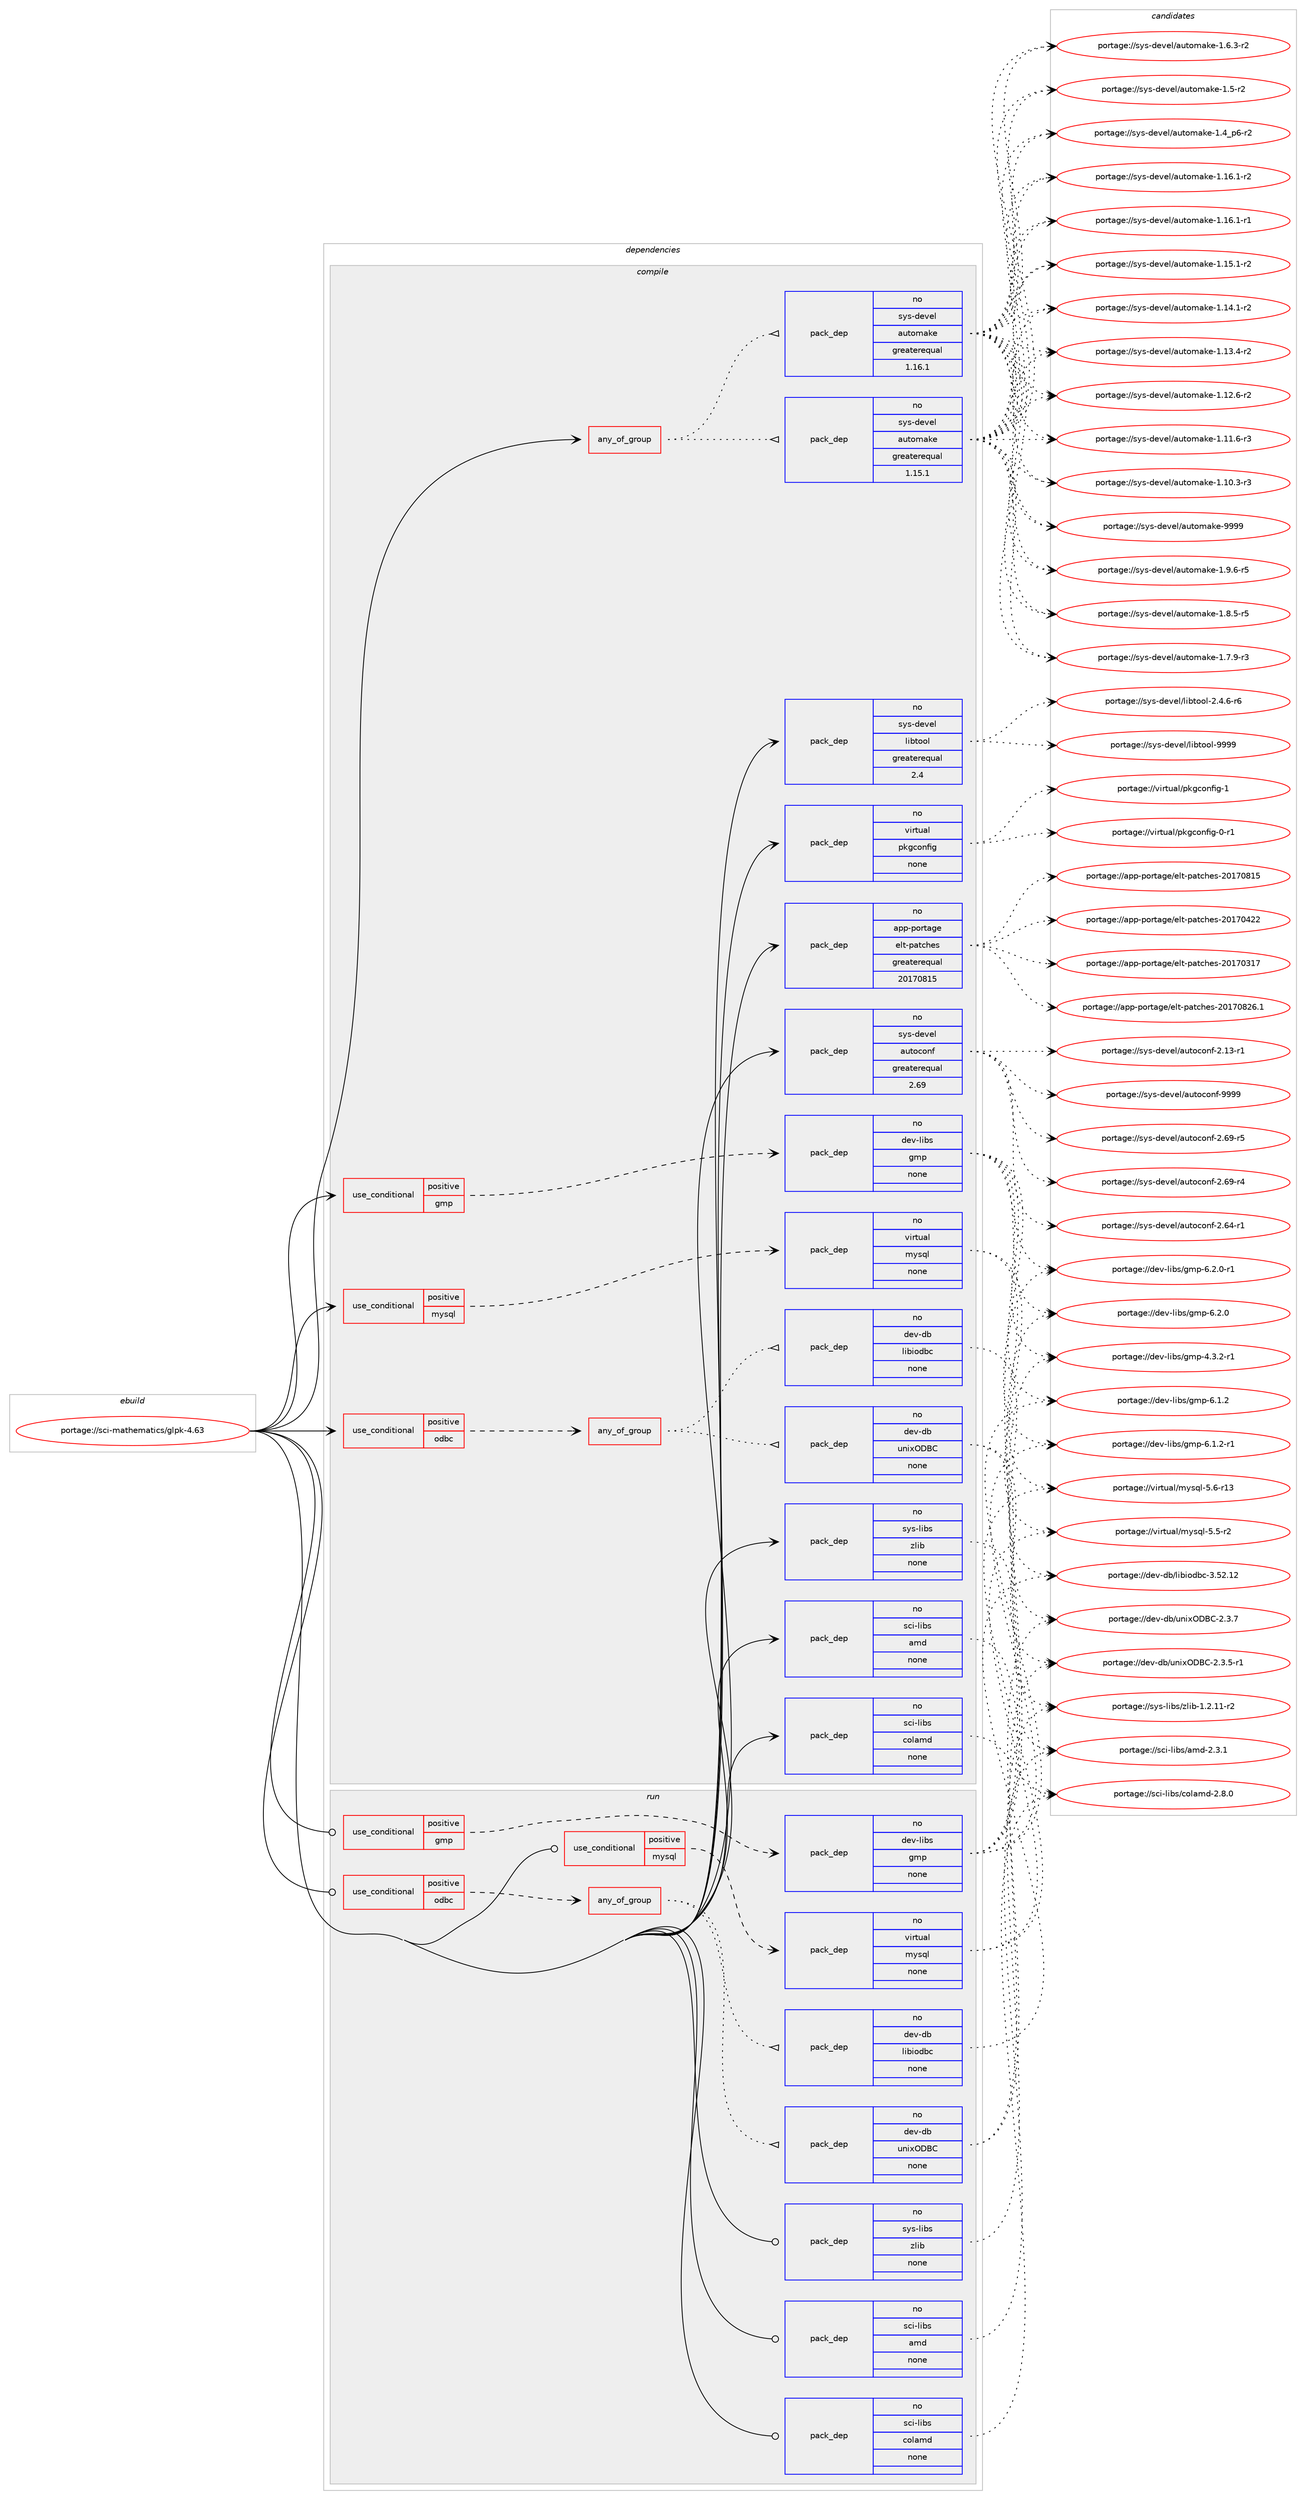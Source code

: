 digraph prolog {

# *************
# Graph options
# *************

newrank=true;
concentrate=true;
compound=true;
graph [rankdir=LR,fontname=Helvetica,fontsize=10,ranksep=1.5];#, ranksep=2.5, nodesep=0.2];
edge  [arrowhead=vee];
node  [fontname=Helvetica,fontsize=10];

# **********
# The ebuild
# **********

subgraph cluster_leftcol {
color=gray;
rank=same;
label=<<i>ebuild</i>>;
id [label="portage://sci-mathematics/glpk-4.63", color=red, width=4, href="../sci-mathematics/glpk-4.63.svg"];
}

# ****************
# The dependencies
# ****************

subgraph cluster_midcol {
color=gray;
label=<<i>dependencies</i>>;
subgraph cluster_compile {
fillcolor="#eeeeee";
style=filled;
label=<<i>compile</i>>;
subgraph any1372 {
dependency85375 [label=<<TABLE BORDER="0" CELLBORDER="1" CELLSPACING="0" CELLPADDING="4"><TR><TD CELLPADDING="10">any_of_group</TD></TR></TABLE>>, shape=none, color=red];subgraph pack66988 {
dependency85376 [label=<<TABLE BORDER="0" CELLBORDER="1" CELLSPACING="0" CELLPADDING="4" WIDTH="220"><TR><TD ROWSPAN="6" CELLPADDING="30">pack_dep</TD></TR><TR><TD WIDTH="110">no</TD></TR><TR><TD>sys-devel</TD></TR><TR><TD>automake</TD></TR><TR><TD>greaterequal</TD></TR><TR><TD>1.16.1</TD></TR></TABLE>>, shape=none, color=blue];
}
dependency85375:e -> dependency85376:w [weight=20,style="dotted",arrowhead="oinv"];
subgraph pack66989 {
dependency85377 [label=<<TABLE BORDER="0" CELLBORDER="1" CELLSPACING="0" CELLPADDING="4" WIDTH="220"><TR><TD ROWSPAN="6" CELLPADDING="30">pack_dep</TD></TR><TR><TD WIDTH="110">no</TD></TR><TR><TD>sys-devel</TD></TR><TR><TD>automake</TD></TR><TR><TD>greaterequal</TD></TR><TR><TD>1.15.1</TD></TR></TABLE>>, shape=none, color=blue];
}
dependency85375:e -> dependency85377:w [weight=20,style="dotted",arrowhead="oinv"];
}
id:e -> dependency85375:w [weight=20,style="solid",arrowhead="vee"];
subgraph cond16931 {
dependency85378 [label=<<TABLE BORDER="0" CELLBORDER="1" CELLSPACING="0" CELLPADDING="4"><TR><TD ROWSPAN="3" CELLPADDING="10">use_conditional</TD></TR><TR><TD>positive</TD></TR><TR><TD>gmp</TD></TR></TABLE>>, shape=none, color=red];
subgraph pack66990 {
dependency85379 [label=<<TABLE BORDER="0" CELLBORDER="1" CELLSPACING="0" CELLPADDING="4" WIDTH="220"><TR><TD ROWSPAN="6" CELLPADDING="30">pack_dep</TD></TR><TR><TD WIDTH="110">no</TD></TR><TR><TD>dev-libs</TD></TR><TR><TD>gmp</TD></TR><TR><TD>none</TD></TR><TR><TD></TD></TR></TABLE>>, shape=none, color=blue];
}
dependency85378:e -> dependency85379:w [weight=20,style="dashed",arrowhead="vee"];
}
id:e -> dependency85378:w [weight=20,style="solid",arrowhead="vee"];
subgraph cond16932 {
dependency85380 [label=<<TABLE BORDER="0" CELLBORDER="1" CELLSPACING="0" CELLPADDING="4"><TR><TD ROWSPAN="3" CELLPADDING="10">use_conditional</TD></TR><TR><TD>positive</TD></TR><TR><TD>mysql</TD></TR></TABLE>>, shape=none, color=red];
subgraph pack66991 {
dependency85381 [label=<<TABLE BORDER="0" CELLBORDER="1" CELLSPACING="0" CELLPADDING="4" WIDTH="220"><TR><TD ROWSPAN="6" CELLPADDING="30">pack_dep</TD></TR><TR><TD WIDTH="110">no</TD></TR><TR><TD>virtual</TD></TR><TR><TD>mysql</TD></TR><TR><TD>none</TD></TR><TR><TD></TD></TR></TABLE>>, shape=none, color=blue];
}
dependency85380:e -> dependency85381:w [weight=20,style="dashed",arrowhead="vee"];
}
id:e -> dependency85380:w [weight=20,style="solid",arrowhead="vee"];
subgraph cond16933 {
dependency85382 [label=<<TABLE BORDER="0" CELLBORDER="1" CELLSPACING="0" CELLPADDING="4"><TR><TD ROWSPAN="3" CELLPADDING="10">use_conditional</TD></TR><TR><TD>positive</TD></TR><TR><TD>odbc</TD></TR></TABLE>>, shape=none, color=red];
subgraph any1373 {
dependency85383 [label=<<TABLE BORDER="0" CELLBORDER="1" CELLSPACING="0" CELLPADDING="4"><TR><TD CELLPADDING="10">any_of_group</TD></TR></TABLE>>, shape=none, color=red];subgraph pack66992 {
dependency85384 [label=<<TABLE BORDER="0" CELLBORDER="1" CELLSPACING="0" CELLPADDING="4" WIDTH="220"><TR><TD ROWSPAN="6" CELLPADDING="30">pack_dep</TD></TR><TR><TD WIDTH="110">no</TD></TR><TR><TD>dev-db</TD></TR><TR><TD>libiodbc</TD></TR><TR><TD>none</TD></TR><TR><TD></TD></TR></TABLE>>, shape=none, color=blue];
}
dependency85383:e -> dependency85384:w [weight=20,style="dotted",arrowhead="oinv"];
subgraph pack66993 {
dependency85385 [label=<<TABLE BORDER="0" CELLBORDER="1" CELLSPACING="0" CELLPADDING="4" WIDTH="220"><TR><TD ROWSPAN="6" CELLPADDING="30">pack_dep</TD></TR><TR><TD WIDTH="110">no</TD></TR><TR><TD>dev-db</TD></TR><TR><TD>unixODBC</TD></TR><TR><TD>none</TD></TR><TR><TD></TD></TR></TABLE>>, shape=none, color=blue];
}
dependency85383:e -> dependency85385:w [weight=20,style="dotted",arrowhead="oinv"];
}
dependency85382:e -> dependency85383:w [weight=20,style="dashed",arrowhead="vee"];
}
id:e -> dependency85382:w [weight=20,style="solid",arrowhead="vee"];
subgraph pack66994 {
dependency85386 [label=<<TABLE BORDER="0" CELLBORDER="1" CELLSPACING="0" CELLPADDING="4" WIDTH="220"><TR><TD ROWSPAN="6" CELLPADDING="30">pack_dep</TD></TR><TR><TD WIDTH="110">no</TD></TR><TR><TD>app-portage</TD></TR><TR><TD>elt-patches</TD></TR><TR><TD>greaterequal</TD></TR><TR><TD>20170815</TD></TR></TABLE>>, shape=none, color=blue];
}
id:e -> dependency85386:w [weight=20,style="solid",arrowhead="vee"];
subgraph pack66995 {
dependency85387 [label=<<TABLE BORDER="0" CELLBORDER="1" CELLSPACING="0" CELLPADDING="4" WIDTH="220"><TR><TD ROWSPAN="6" CELLPADDING="30">pack_dep</TD></TR><TR><TD WIDTH="110">no</TD></TR><TR><TD>sci-libs</TD></TR><TR><TD>amd</TD></TR><TR><TD>none</TD></TR><TR><TD></TD></TR></TABLE>>, shape=none, color=blue];
}
id:e -> dependency85387:w [weight=20,style="solid",arrowhead="vee"];
subgraph pack66996 {
dependency85388 [label=<<TABLE BORDER="0" CELLBORDER="1" CELLSPACING="0" CELLPADDING="4" WIDTH="220"><TR><TD ROWSPAN="6" CELLPADDING="30">pack_dep</TD></TR><TR><TD WIDTH="110">no</TD></TR><TR><TD>sci-libs</TD></TR><TR><TD>colamd</TD></TR><TR><TD>none</TD></TR><TR><TD></TD></TR></TABLE>>, shape=none, color=blue];
}
id:e -> dependency85388:w [weight=20,style="solid",arrowhead="vee"];
subgraph pack66997 {
dependency85389 [label=<<TABLE BORDER="0" CELLBORDER="1" CELLSPACING="0" CELLPADDING="4" WIDTH="220"><TR><TD ROWSPAN="6" CELLPADDING="30">pack_dep</TD></TR><TR><TD WIDTH="110">no</TD></TR><TR><TD>sys-devel</TD></TR><TR><TD>autoconf</TD></TR><TR><TD>greaterequal</TD></TR><TR><TD>2.69</TD></TR></TABLE>>, shape=none, color=blue];
}
id:e -> dependency85389:w [weight=20,style="solid",arrowhead="vee"];
subgraph pack66998 {
dependency85390 [label=<<TABLE BORDER="0" CELLBORDER="1" CELLSPACING="0" CELLPADDING="4" WIDTH="220"><TR><TD ROWSPAN="6" CELLPADDING="30">pack_dep</TD></TR><TR><TD WIDTH="110">no</TD></TR><TR><TD>sys-devel</TD></TR><TR><TD>libtool</TD></TR><TR><TD>greaterequal</TD></TR><TR><TD>2.4</TD></TR></TABLE>>, shape=none, color=blue];
}
id:e -> dependency85390:w [weight=20,style="solid",arrowhead="vee"];
subgraph pack66999 {
dependency85391 [label=<<TABLE BORDER="0" CELLBORDER="1" CELLSPACING="0" CELLPADDING="4" WIDTH="220"><TR><TD ROWSPAN="6" CELLPADDING="30">pack_dep</TD></TR><TR><TD WIDTH="110">no</TD></TR><TR><TD>sys-libs</TD></TR><TR><TD>zlib</TD></TR><TR><TD>none</TD></TR><TR><TD></TD></TR></TABLE>>, shape=none, color=blue];
}
id:e -> dependency85391:w [weight=20,style="solid",arrowhead="vee"];
subgraph pack67000 {
dependency85392 [label=<<TABLE BORDER="0" CELLBORDER="1" CELLSPACING="0" CELLPADDING="4" WIDTH="220"><TR><TD ROWSPAN="6" CELLPADDING="30">pack_dep</TD></TR><TR><TD WIDTH="110">no</TD></TR><TR><TD>virtual</TD></TR><TR><TD>pkgconfig</TD></TR><TR><TD>none</TD></TR><TR><TD></TD></TR></TABLE>>, shape=none, color=blue];
}
id:e -> dependency85392:w [weight=20,style="solid",arrowhead="vee"];
}
subgraph cluster_compileandrun {
fillcolor="#eeeeee";
style=filled;
label=<<i>compile and run</i>>;
}
subgraph cluster_run {
fillcolor="#eeeeee";
style=filled;
label=<<i>run</i>>;
subgraph cond16934 {
dependency85393 [label=<<TABLE BORDER="0" CELLBORDER="1" CELLSPACING="0" CELLPADDING="4"><TR><TD ROWSPAN="3" CELLPADDING="10">use_conditional</TD></TR><TR><TD>positive</TD></TR><TR><TD>gmp</TD></TR></TABLE>>, shape=none, color=red];
subgraph pack67001 {
dependency85394 [label=<<TABLE BORDER="0" CELLBORDER="1" CELLSPACING="0" CELLPADDING="4" WIDTH="220"><TR><TD ROWSPAN="6" CELLPADDING="30">pack_dep</TD></TR><TR><TD WIDTH="110">no</TD></TR><TR><TD>dev-libs</TD></TR><TR><TD>gmp</TD></TR><TR><TD>none</TD></TR><TR><TD></TD></TR></TABLE>>, shape=none, color=blue];
}
dependency85393:e -> dependency85394:w [weight=20,style="dashed",arrowhead="vee"];
}
id:e -> dependency85393:w [weight=20,style="solid",arrowhead="odot"];
subgraph cond16935 {
dependency85395 [label=<<TABLE BORDER="0" CELLBORDER="1" CELLSPACING="0" CELLPADDING="4"><TR><TD ROWSPAN="3" CELLPADDING="10">use_conditional</TD></TR><TR><TD>positive</TD></TR><TR><TD>mysql</TD></TR></TABLE>>, shape=none, color=red];
subgraph pack67002 {
dependency85396 [label=<<TABLE BORDER="0" CELLBORDER="1" CELLSPACING="0" CELLPADDING="4" WIDTH="220"><TR><TD ROWSPAN="6" CELLPADDING="30">pack_dep</TD></TR><TR><TD WIDTH="110">no</TD></TR><TR><TD>virtual</TD></TR><TR><TD>mysql</TD></TR><TR><TD>none</TD></TR><TR><TD></TD></TR></TABLE>>, shape=none, color=blue];
}
dependency85395:e -> dependency85396:w [weight=20,style="dashed",arrowhead="vee"];
}
id:e -> dependency85395:w [weight=20,style="solid",arrowhead="odot"];
subgraph cond16936 {
dependency85397 [label=<<TABLE BORDER="0" CELLBORDER="1" CELLSPACING="0" CELLPADDING="4"><TR><TD ROWSPAN="3" CELLPADDING="10">use_conditional</TD></TR><TR><TD>positive</TD></TR><TR><TD>odbc</TD></TR></TABLE>>, shape=none, color=red];
subgraph any1374 {
dependency85398 [label=<<TABLE BORDER="0" CELLBORDER="1" CELLSPACING="0" CELLPADDING="4"><TR><TD CELLPADDING="10">any_of_group</TD></TR></TABLE>>, shape=none, color=red];subgraph pack67003 {
dependency85399 [label=<<TABLE BORDER="0" CELLBORDER="1" CELLSPACING="0" CELLPADDING="4" WIDTH="220"><TR><TD ROWSPAN="6" CELLPADDING="30">pack_dep</TD></TR><TR><TD WIDTH="110">no</TD></TR><TR><TD>dev-db</TD></TR><TR><TD>libiodbc</TD></TR><TR><TD>none</TD></TR><TR><TD></TD></TR></TABLE>>, shape=none, color=blue];
}
dependency85398:e -> dependency85399:w [weight=20,style="dotted",arrowhead="oinv"];
subgraph pack67004 {
dependency85400 [label=<<TABLE BORDER="0" CELLBORDER="1" CELLSPACING="0" CELLPADDING="4" WIDTH="220"><TR><TD ROWSPAN="6" CELLPADDING="30">pack_dep</TD></TR><TR><TD WIDTH="110">no</TD></TR><TR><TD>dev-db</TD></TR><TR><TD>unixODBC</TD></TR><TR><TD>none</TD></TR><TR><TD></TD></TR></TABLE>>, shape=none, color=blue];
}
dependency85398:e -> dependency85400:w [weight=20,style="dotted",arrowhead="oinv"];
}
dependency85397:e -> dependency85398:w [weight=20,style="dashed",arrowhead="vee"];
}
id:e -> dependency85397:w [weight=20,style="solid",arrowhead="odot"];
subgraph pack67005 {
dependency85401 [label=<<TABLE BORDER="0" CELLBORDER="1" CELLSPACING="0" CELLPADDING="4" WIDTH="220"><TR><TD ROWSPAN="6" CELLPADDING="30">pack_dep</TD></TR><TR><TD WIDTH="110">no</TD></TR><TR><TD>sci-libs</TD></TR><TR><TD>amd</TD></TR><TR><TD>none</TD></TR><TR><TD></TD></TR></TABLE>>, shape=none, color=blue];
}
id:e -> dependency85401:w [weight=20,style="solid",arrowhead="odot"];
subgraph pack67006 {
dependency85402 [label=<<TABLE BORDER="0" CELLBORDER="1" CELLSPACING="0" CELLPADDING="4" WIDTH="220"><TR><TD ROWSPAN="6" CELLPADDING="30">pack_dep</TD></TR><TR><TD WIDTH="110">no</TD></TR><TR><TD>sci-libs</TD></TR><TR><TD>colamd</TD></TR><TR><TD>none</TD></TR><TR><TD></TD></TR></TABLE>>, shape=none, color=blue];
}
id:e -> dependency85402:w [weight=20,style="solid",arrowhead="odot"];
subgraph pack67007 {
dependency85403 [label=<<TABLE BORDER="0" CELLBORDER="1" CELLSPACING="0" CELLPADDING="4" WIDTH="220"><TR><TD ROWSPAN="6" CELLPADDING="30">pack_dep</TD></TR><TR><TD WIDTH="110">no</TD></TR><TR><TD>sys-libs</TD></TR><TR><TD>zlib</TD></TR><TR><TD>none</TD></TR><TR><TD></TD></TR></TABLE>>, shape=none, color=blue];
}
id:e -> dependency85403:w [weight=20,style="solid",arrowhead="odot"];
}
}

# **************
# The candidates
# **************

subgraph cluster_choices {
rank=same;
color=gray;
label=<<i>candidates</i>>;

subgraph choice66988 {
color=black;
nodesep=1;
choice115121115451001011181011084797117116111109971071014557575757 [label="portage://sys-devel/automake-9999", color=red, width=4,href="../sys-devel/automake-9999.svg"];
choice115121115451001011181011084797117116111109971071014549465746544511453 [label="portage://sys-devel/automake-1.9.6-r5", color=red, width=4,href="../sys-devel/automake-1.9.6-r5.svg"];
choice115121115451001011181011084797117116111109971071014549465646534511453 [label="portage://sys-devel/automake-1.8.5-r5", color=red, width=4,href="../sys-devel/automake-1.8.5-r5.svg"];
choice115121115451001011181011084797117116111109971071014549465546574511451 [label="portage://sys-devel/automake-1.7.9-r3", color=red, width=4,href="../sys-devel/automake-1.7.9-r3.svg"];
choice115121115451001011181011084797117116111109971071014549465446514511450 [label="portage://sys-devel/automake-1.6.3-r2", color=red, width=4,href="../sys-devel/automake-1.6.3-r2.svg"];
choice11512111545100101118101108479711711611110997107101454946534511450 [label="portage://sys-devel/automake-1.5-r2", color=red, width=4,href="../sys-devel/automake-1.5-r2.svg"];
choice115121115451001011181011084797117116111109971071014549465295112544511450 [label="portage://sys-devel/automake-1.4_p6-r2", color=red, width=4,href="../sys-devel/automake-1.4_p6-r2.svg"];
choice11512111545100101118101108479711711611110997107101454946495446494511450 [label="portage://sys-devel/automake-1.16.1-r2", color=red, width=4,href="../sys-devel/automake-1.16.1-r2.svg"];
choice11512111545100101118101108479711711611110997107101454946495446494511449 [label="portage://sys-devel/automake-1.16.1-r1", color=red, width=4,href="../sys-devel/automake-1.16.1-r1.svg"];
choice11512111545100101118101108479711711611110997107101454946495346494511450 [label="portage://sys-devel/automake-1.15.1-r2", color=red, width=4,href="../sys-devel/automake-1.15.1-r2.svg"];
choice11512111545100101118101108479711711611110997107101454946495246494511450 [label="portage://sys-devel/automake-1.14.1-r2", color=red, width=4,href="../sys-devel/automake-1.14.1-r2.svg"];
choice11512111545100101118101108479711711611110997107101454946495146524511450 [label="portage://sys-devel/automake-1.13.4-r2", color=red, width=4,href="../sys-devel/automake-1.13.4-r2.svg"];
choice11512111545100101118101108479711711611110997107101454946495046544511450 [label="portage://sys-devel/automake-1.12.6-r2", color=red, width=4,href="../sys-devel/automake-1.12.6-r2.svg"];
choice11512111545100101118101108479711711611110997107101454946494946544511451 [label="portage://sys-devel/automake-1.11.6-r3", color=red, width=4,href="../sys-devel/automake-1.11.6-r3.svg"];
choice11512111545100101118101108479711711611110997107101454946494846514511451 [label="portage://sys-devel/automake-1.10.3-r3", color=red, width=4,href="../sys-devel/automake-1.10.3-r3.svg"];
dependency85376:e -> choice115121115451001011181011084797117116111109971071014557575757:w [style=dotted,weight="100"];
dependency85376:e -> choice115121115451001011181011084797117116111109971071014549465746544511453:w [style=dotted,weight="100"];
dependency85376:e -> choice115121115451001011181011084797117116111109971071014549465646534511453:w [style=dotted,weight="100"];
dependency85376:e -> choice115121115451001011181011084797117116111109971071014549465546574511451:w [style=dotted,weight="100"];
dependency85376:e -> choice115121115451001011181011084797117116111109971071014549465446514511450:w [style=dotted,weight="100"];
dependency85376:e -> choice11512111545100101118101108479711711611110997107101454946534511450:w [style=dotted,weight="100"];
dependency85376:e -> choice115121115451001011181011084797117116111109971071014549465295112544511450:w [style=dotted,weight="100"];
dependency85376:e -> choice11512111545100101118101108479711711611110997107101454946495446494511450:w [style=dotted,weight="100"];
dependency85376:e -> choice11512111545100101118101108479711711611110997107101454946495446494511449:w [style=dotted,weight="100"];
dependency85376:e -> choice11512111545100101118101108479711711611110997107101454946495346494511450:w [style=dotted,weight="100"];
dependency85376:e -> choice11512111545100101118101108479711711611110997107101454946495246494511450:w [style=dotted,weight="100"];
dependency85376:e -> choice11512111545100101118101108479711711611110997107101454946495146524511450:w [style=dotted,weight="100"];
dependency85376:e -> choice11512111545100101118101108479711711611110997107101454946495046544511450:w [style=dotted,weight="100"];
dependency85376:e -> choice11512111545100101118101108479711711611110997107101454946494946544511451:w [style=dotted,weight="100"];
dependency85376:e -> choice11512111545100101118101108479711711611110997107101454946494846514511451:w [style=dotted,weight="100"];
}
subgraph choice66989 {
color=black;
nodesep=1;
choice115121115451001011181011084797117116111109971071014557575757 [label="portage://sys-devel/automake-9999", color=red, width=4,href="../sys-devel/automake-9999.svg"];
choice115121115451001011181011084797117116111109971071014549465746544511453 [label="portage://sys-devel/automake-1.9.6-r5", color=red, width=4,href="../sys-devel/automake-1.9.6-r5.svg"];
choice115121115451001011181011084797117116111109971071014549465646534511453 [label="portage://sys-devel/automake-1.8.5-r5", color=red, width=4,href="../sys-devel/automake-1.8.5-r5.svg"];
choice115121115451001011181011084797117116111109971071014549465546574511451 [label="portage://sys-devel/automake-1.7.9-r3", color=red, width=4,href="../sys-devel/automake-1.7.9-r3.svg"];
choice115121115451001011181011084797117116111109971071014549465446514511450 [label="portage://sys-devel/automake-1.6.3-r2", color=red, width=4,href="../sys-devel/automake-1.6.3-r2.svg"];
choice11512111545100101118101108479711711611110997107101454946534511450 [label="portage://sys-devel/automake-1.5-r2", color=red, width=4,href="../sys-devel/automake-1.5-r2.svg"];
choice115121115451001011181011084797117116111109971071014549465295112544511450 [label="portage://sys-devel/automake-1.4_p6-r2", color=red, width=4,href="../sys-devel/automake-1.4_p6-r2.svg"];
choice11512111545100101118101108479711711611110997107101454946495446494511450 [label="portage://sys-devel/automake-1.16.1-r2", color=red, width=4,href="../sys-devel/automake-1.16.1-r2.svg"];
choice11512111545100101118101108479711711611110997107101454946495446494511449 [label="portage://sys-devel/automake-1.16.1-r1", color=red, width=4,href="../sys-devel/automake-1.16.1-r1.svg"];
choice11512111545100101118101108479711711611110997107101454946495346494511450 [label="portage://sys-devel/automake-1.15.1-r2", color=red, width=4,href="../sys-devel/automake-1.15.1-r2.svg"];
choice11512111545100101118101108479711711611110997107101454946495246494511450 [label="portage://sys-devel/automake-1.14.1-r2", color=red, width=4,href="../sys-devel/automake-1.14.1-r2.svg"];
choice11512111545100101118101108479711711611110997107101454946495146524511450 [label="portage://sys-devel/automake-1.13.4-r2", color=red, width=4,href="../sys-devel/automake-1.13.4-r2.svg"];
choice11512111545100101118101108479711711611110997107101454946495046544511450 [label="portage://sys-devel/automake-1.12.6-r2", color=red, width=4,href="../sys-devel/automake-1.12.6-r2.svg"];
choice11512111545100101118101108479711711611110997107101454946494946544511451 [label="portage://sys-devel/automake-1.11.6-r3", color=red, width=4,href="../sys-devel/automake-1.11.6-r3.svg"];
choice11512111545100101118101108479711711611110997107101454946494846514511451 [label="portage://sys-devel/automake-1.10.3-r3", color=red, width=4,href="../sys-devel/automake-1.10.3-r3.svg"];
dependency85377:e -> choice115121115451001011181011084797117116111109971071014557575757:w [style=dotted,weight="100"];
dependency85377:e -> choice115121115451001011181011084797117116111109971071014549465746544511453:w [style=dotted,weight="100"];
dependency85377:e -> choice115121115451001011181011084797117116111109971071014549465646534511453:w [style=dotted,weight="100"];
dependency85377:e -> choice115121115451001011181011084797117116111109971071014549465546574511451:w [style=dotted,weight="100"];
dependency85377:e -> choice115121115451001011181011084797117116111109971071014549465446514511450:w [style=dotted,weight="100"];
dependency85377:e -> choice11512111545100101118101108479711711611110997107101454946534511450:w [style=dotted,weight="100"];
dependency85377:e -> choice115121115451001011181011084797117116111109971071014549465295112544511450:w [style=dotted,weight="100"];
dependency85377:e -> choice11512111545100101118101108479711711611110997107101454946495446494511450:w [style=dotted,weight="100"];
dependency85377:e -> choice11512111545100101118101108479711711611110997107101454946495446494511449:w [style=dotted,weight="100"];
dependency85377:e -> choice11512111545100101118101108479711711611110997107101454946495346494511450:w [style=dotted,weight="100"];
dependency85377:e -> choice11512111545100101118101108479711711611110997107101454946495246494511450:w [style=dotted,weight="100"];
dependency85377:e -> choice11512111545100101118101108479711711611110997107101454946495146524511450:w [style=dotted,weight="100"];
dependency85377:e -> choice11512111545100101118101108479711711611110997107101454946495046544511450:w [style=dotted,weight="100"];
dependency85377:e -> choice11512111545100101118101108479711711611110997107101454946494946544511451:w [style=dotted,weight="100"];
dependency85377:e -> choice11512111545100101118101108479711711611110997107101454946494846514511451:w [style=dotted,weight="100"];
}
subgraph choice66990 {
color=black;
nodesep=1;
choice1001011184510810598115471031091124554465046484511449 [label="portage://dev-libs/gmp-6.2.0-r1", color=red, width=4,href="../dev-libs/gmp-6.2.0-r1.svg"];
choice100101118451081059811547103109112455446504648 [label="portage://dev-libs/gmp-6.2.0", color=red, width=4,href="../dev-libs/gmp-6.2.0.svg"];
choice1001011184510810598115471031091124554464946504511449 [label="portage://dev-libs/gmp-6.1.2-r1", color=red, width=4,href="../dev-libs/gmp-6.1.2-r1.svg"];
choice100101118451081059811547103109112455446494650 [label="portage://dev-libs/gmp-6.1.2", color=red, width=4,href="../dev-libs/gmp-6.1.2.svg"];
choice1001011184510810598115471031091124552465146504511449 [label="portage://dev-libs/gmp-4.3.2-r1", color=red, width=4,href="../dev-libs/gmp-4.3.2-r1.svg"];
dependency85379:e -> choice1001011184510810598115471031091124554465046484511449:w [style=dotted,weight="100"];
dependency85379:e -> choice100101118451081059811547103109112455446504648:w [style=dotted,weight="100"];
dependency85379:e -> choice1001011184510810598115471031091124554464946504511449:w [style=dotted,weight="100"];
dependency85379:e -> choice100101118451081059811547103109112455446494650:w [style=dotted,weight="100"];
dependency85379:e -> choice1001011184510810598115471031091124552465146504511449:w [style=dotted,weight="100"];
}
subgraph choice66991 {
color=black;
nodesep=1;
choice118105114116117971084710912111511310845534654451144951 [label="portage://virtual/mysql-5.6-r13", color=red, width=4,href="../virtual/mysql-5.6-r13.svg"];
choice1181051141161179710847109121115113108455346534511450 [label="portage://virtual/mysql-5.5-r2", color=red, width=4,href="../virtual/mysql-5.5-r2.svg"];
dependency85381:e -> choice118105114116117971084710912111511310845534654451144951:w [style=dotted,weight="100"];
dependency85381:e -> choice1181051141161179710847109121115113108455346534511450:w [style=dotted,weight="100"];
}
subgraph choice66992 {
color=black;
nodesep=1;
choice1001011184510098471081059810511110098994551465350464950 [label="portage://dev-db/libiodbc-3.52.12", color=red, width=4,href="../dev-db/libiodbc-3.52.12.svg"];
dependency85384:e -> choice1001011184510098471081059810511110098994551465350464950:w [style=dotted,weight="100"];
}
subgraph choice66993 {
color=black;
nodesep=1;
choice10010111845100984711711010512079686667455046514655 [label="portage://dev-db/unixODBC-2.3.7", color=red, width=4,href="../dev-db/unixODBC-2.3.7.svg"];
choice100101118451009847117110105120796866674550465146534511449 [label="portage://dev-db/unixODBC-2.3.5-r1", color=red, width=4,href="../dev-db/unixODBC-2.3.5-r1.svg"];
dependency85385:e -> choice10010111845100984711711010512079686667455046514655:w [style=dotted,weight="100"];
dependency85385:e -> choice100101118451009847117110105120796866674550465146534511449:w [style=dotted,weight="100"];
}
subgraph choice66994 {
color=black;
nodesep=1;
choice971121124511211111411697103101471011081164511297116991041011154550484955485650544649 [label="portage://app-portage/elt-patches-20170826.1", color=red, width=4,href="../app-portage/elt-patches-20170826.1.svg"];
choice97112112451121111141169710310147101108116451129711699104101115455048495548564953 [label="portage://app-portage/elt-patches-20170815", color=red, width=4,href="../app-portage/elt-patches-20170815.svg"];
choice97112112451121111141169710310147101108116451129711699104101115455048495548525050 [label="portage://app-portage/elt-patches-20170422", color=red, width=4,href="../app-portage/elt-patches-20170422.svg"];
choice97112112451121111141169710310147101108116451129711699104101115455048495548514955 [label="portage://app-portage/elt-patches-20170317", color=red, width=4,href="../app-portage/elt-patches-20170317.svg"];
dependency85386:e -> choice971121124511211111411697103101471011081164511297116991041011154550484955485650544649:w [style=dotted,weight="100"];
dependency85386:e -> choice97112112451121111141169710310147101108116451129711699104101115455048495548564953:w [style=dotted,weight="100"];
dependency85386:e -> choice97112112451121111141169710310147101108116451129711699104101115455048495548525050:w [style=dotted,weight="100"];
dependency85386:e -> choice97112112451121111141169710310147101108116451129711699104101115455048495548514955:w [style=dotted,weight="100"];
}
subgraph choice66995 {
color=black;
nodesep=1;
choice1159910545108105981154797109100455046514649 [label="portage://sci-libs/amd-2.3.1", color=red, width=4,href="../sci-libs/amd-2.3.1.svg"];
dependency85387:e -> choice1159910545108105981154797109100455046514649:w [style=dotted,weight="100"];
}
subgraph choice66996 {
color=black;
nodesep=1;
choice115991054510810598115479911110897109100455046564648 [label="portage://sci-libs/colamd-2.8.0", color=red, width=4,href="../sci-libs/colamd-2.8.0.svg"];
dependency85388:e -> choice115991054510810598115479911110897109100455046564648:w [style=dotted,weight="100"];
}
subgraph choice66997 {
color=black;
nodesep=1;
choice115121115451001011181011084797117116111991111101024557575757 [label="portage://sys-devel/autoconf-9999", color=red, width=4,href="../sys-devel/autoconf-9999.svg"];
choice1151211154510010111810110847971171161119911111010245504654574511453 [label="portage://sys-devel/autoconf-2.69-r5", color=red, width=4,href="../sys-devel/autoconf-2.69-r5.svg"];
choice1151211154510010111810110847971171161119911111010245504654574511452 [label="portage://sys-devel/autoconf-2.69-r4", color=red, width=4,href="../sys-devel/autoconf-2.69-r4.svg"];
choice1151211154510010111810110847971171161119911111010245504654524511449 [label="portage://sys-devel/autoconf-2.64-r1", color=red, width=4,href="../sys-devel/autoconf-2.64-r1.svg"];
choice1151211154510010111810110847971171161119911111010245504649514511449 [label="portage://sys-devel/autoconf-2.13-r1", color=red, width=4,href="../sys-devel/autoconf-2.13-r1.svg"];
dependency85389:e -> choice115121115451001011181011084797117116111991111101024557575757:w [style=dotted,weight="100"];
dependency85389:e -> choice1151211154510010111810110847971171161119911111010245504654574511453:w [style=dotted,weight="100"];
dependency85389:e -> choice1151211154510010111810110847971171161119911111010245504654574511452:w [style=dotted,weight="100"];
dependency85389:e -> choice1151211154510010111810110847971171161119911111010245504654524511449:w [style=dotted,weight="100"];
dependency85389:e -> choice1151211154510010111810110847971171161119911111010245504649514511449:w [style=dotted,weight="100"];
}
subgraph choice66998 {
color=black;
nodesep=1;
choice1151211154510010111810110847108105981161111111084557575757 [label="portage://sys-devel/libtool-9999", color=red, width=4,href="../sys-devel/libtool-9999.svg"];
choice1151211154510010111810110847108105981161111111084550465246544511454 [label="portage://sys-devel/libtool-2.4.6-r6", color=red, width=4,href="../sys-devel/libtool-2.4.6-r6.svg"];
dependency85390:e -> choice1151211154510010111810110847108105981161111111084557575757:w [style=dotted,weight="100"];
dependency85390:e -> choice1151211154510010111810110847108105981161111111084550465246544511454:w [style=dotted,weight="100"];
}
subgraph choice66999 {
color=black;
nodesep=1;
choice11512111545108105981154712210810598454946504649494511450 [label="portage://sys-libs/zlib-1.2.11-r2", color=red, width=4,href="../sys-libs/zlib-1.2.11-r2.svg"];
dependency85391:e -> choice11512111545108105981154712210810598454946504649494511450:w [style=dotted,weight="100"];
}
subgraph choice67000 {
color=black;
nodesep=1;
choice1181051141161179710847112107103991111101021051034549 [label="portage://virtual/pkgconfig-1", color=red, width=4,href="../virtual/pkgconfig-1.svg"];
choice11810511411611797108471121071039911111010210510345484511449 [label="portage://virtual/pkgconfig-0-r1", color=red, width=4,href="../virtual/pkgconfig-0-r1.svg"];
dependency85392:e -> choice1181051141161179710847112107103991111101021051034549:w [style=dotted,weight="100"];
dependency85392:e -> choice11810511411611797108471121071039911111010210510345484511449:w [style=dotted,weight="100"];
}
subgraph choice67001 {
color=black;
nodesep=1;
choice1001011184510810598115471031091124554465046484511449 [label="portage://dev-libs/gmp-6.2.0-r1", color=red, width=4,href="../dev-libs/gmp-6.2.0-r1.svg"];
choice100101118451081059811547103109112455446504648 [label="portage://dev-libs/gmp-6.2.0", color=red, width=4,href="../dev-libs/gmp-6.2.0.svg"];
choice1001011184510810598115471031091124554464946504511449 [label="portage://dev-libs/gmp-6.1.2-r1", color=red, width=4,href="../dev-libs/gmp-6.1.2-r1.svg"];
choice100101118451081059811547103109112455446494650 [label="portage://dev-libs/gmp-6.1.2", color=red, width=4,href="../dev-libs/gmp-6.1.2.svg"];
choice1001011184510810598115471031091124552465146504511449 [label="portage://dev-libs/gmp-4.3.2-r1", color=red, width=4,href="../dev-libs/gmp-4.3.2-r1.svg"];
dependency85394:e -> choice1001011184510810598115471031091124554465046484511449:w [style=dotted,weight="100"];
dependency85394:e -> choice100101118451081059811547103109112455446504648:w [style=dotted,weight="100"];
dependency85394:e -> choice1001011184510810598115471031091124554464946504511449:w [style=dotted,weight="100"];
dependency85394:e -> choice100101118451081059811547103109112455446494650:w [style=dotted,weight="100"];
dependency85394:e -> choice1001011184510810598115471031091124552465146504511449:w [style=dotted,weight="100"];
}
subgraph choice67002 {
color=black;
nodesep=1;
choice118105114116117971084710912111511310845534654451144951 [label="portage://virtual/mysql-5.6-r13", color=red, width=4,href="../virtual/mysql-5.6-r13.svg"];
choice1181051141161179710847109121115113108455346534511450 [label="portage://virtual/mysql-5.5-r2", color=red, width=4,href="../virtual/mysql-5.5-r2.svg"];
dependency85396:e -> choice118105114116117971084710912111511310845534654451144951:w [style=dotted,weight="100"];
dependency85396:e -> choice1181051141161179710847109121115113108455346534511450:w [style=dotted,weight="100"];
}
subgraph choice67003 {
color=black;
nodesep=1;
choice1001011184510098471081059810511110098994551465350464950 [label="portage://dev-db/libiodbc-3.52.12", color=red, width=4,href="../dev-db/libiodbc-3.52.12.svg"];
dependency85399:e -> choice1001011184510098471081059810511110098994551465350464950:w [style=dotted,weight="100"];
}
subgraph choice67004 {
color=black;
nodesep=1;
choice10010111845100984711711010512079686667455046514655 [label="portage://dev-db/unixODBC-2.3.7", color=red, width=4,href="../dev-db/unixODBC-2.3.7.svg"];
choice100101118451009847117110105120796866674550465146534511449 [label="portage://dev-db/unixODBC-2.3.5-r1", color=red, width=4,href="../dev-db/unixODBC-2.3.5-r1.svg"];
dependency85400:e -> choice10010111845100984711711010512079686667455046514655:w [style=dotted,weight="100"];
dependency85400:e -> choice100101118451009847117110105120796866674550465146534511449:w [style=dotted,weight="100"];
}
subgraph choice67005 {
color=black;
nodesep=1;
choice1159910545108105981154797109100455046514649 [label="portage://sci-libs/amd-2.3.1", color=red, width=4,href="../sci-libs/amd-2.3.1.svg"];
dependency85401:e -> choice1159910545108105981154797109100455046514649:w [style=dotted,weight="100"];
}
subgraph choice67006 {
color=black;
nodesep=1;
choice115991054510810598115479911110897109100455046564648 [label="portage://sci-libs/colamd-2.8.0", color=red, width=4,href="../sci-libs/colamd-2.8.0.svg"];
dependency85402:e -> choice115991054510810598115479911110897109100455046564648:w [style=dotted,weight="100"];
}
subgraph choice67007 {
color=black;
nodesep=1;
choice11512111545108105981154712210810598454946504649494511450 [label="portage://sys-libs/zlib-1.2.11-r2", color=red, width=4,href="../sys-libs/zlib-1.2.11-r2.svg"];
dependency85403:e -> choice11512111545108105981154712210810598454946504649494511450:w [style=dotted,weight="100"];
}
}

}
